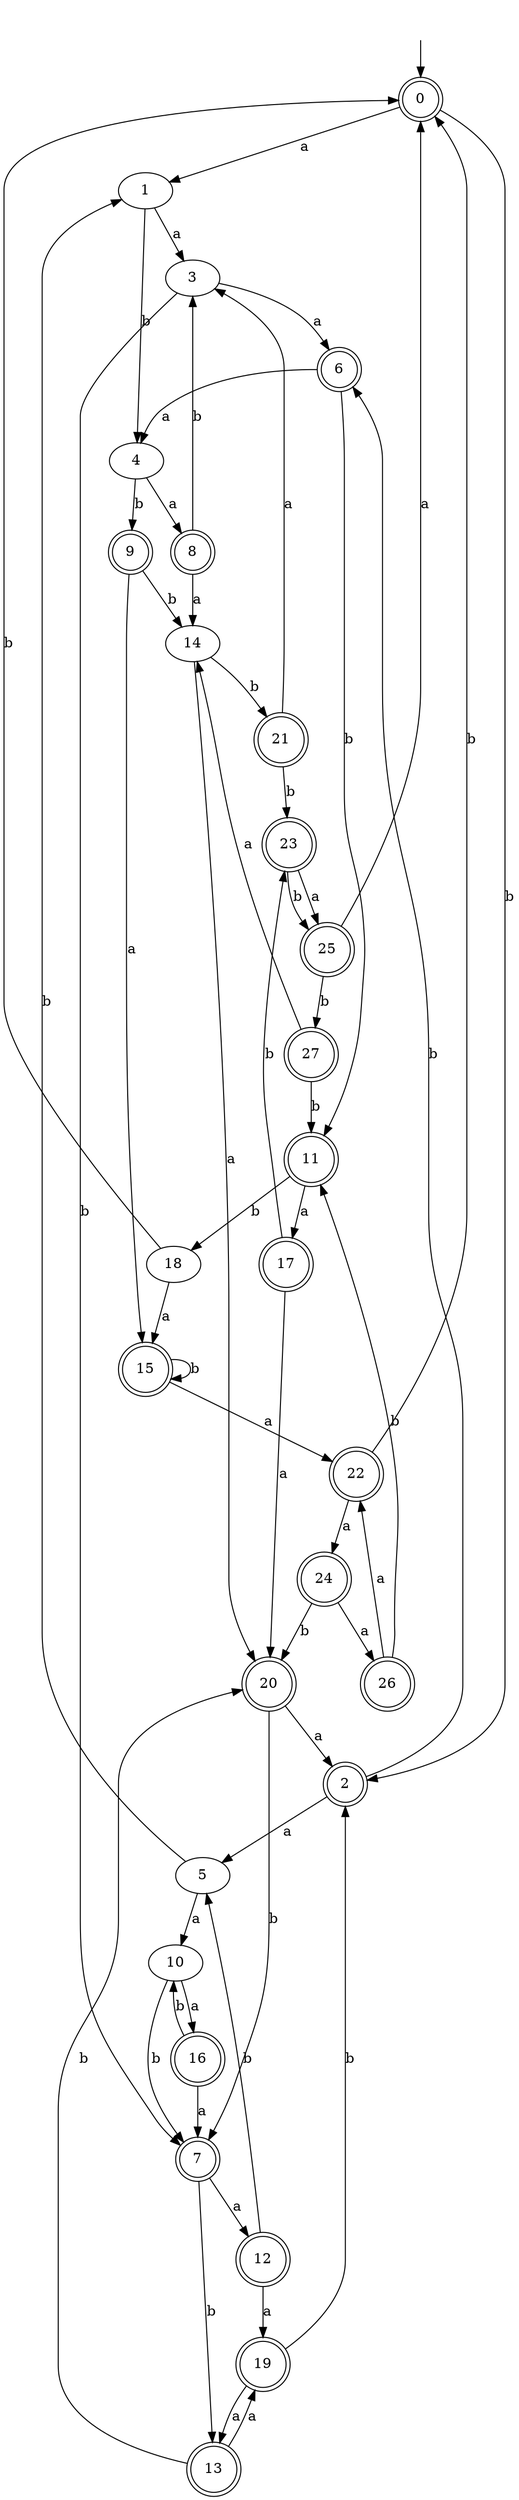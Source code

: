 digraph RandomDFA {
  __start0 [label="", shape=none];
  __start0 -> 0 [label=""];
  0 [shape=circle] [shape=doublecircle]
  0 -> 1 [label="a"]
  0 -> 2 [label="b"]
  1
  1 -> 3 [label="a"]
  1 -> 4 [label="b"]
  2 [shape=doublecircle]
  2 -> 5 [label="a"]
  2 -> 6 [label="b"]
  3
  3 -> 6 [label="a"]
  3 -> 7 [label="b"]
  4
  4 -> 8 [label="a"]
  4 -> 9 [label="b"]
  5
  5 -> 10 [label="a"]
  5 -> 1 [label="b"]
  6 [shape=doublecircle]
  6 -> 4 [label="a"]
  6 -> 11 [label="b"]
  7 [shape=doublecircle]
  7 -> 12 [label="a"]
  7 -> 13 [label="b"]
  8 [shape=doublecircle]
  8 -> 14 [label="a"]
  8 -> 3 [label="b"]
  9 [shape=doublecircle]
  9 -> 15 [label="a"]
  9 -> 14 [label="b"]
  10
  10 -> 16 [label="a"]
  10 -> 7 [label="b"]
  11 [shape=doublecircle]
  11 -> 17 [label="a"]
  11 -> 18 [label="b"]
  12 [shape=doublecircle]
  12 -> 19 [label="a"]
  12 -> 5 [label="b"]
  13 [shape=doublecircle]
  13 -> 19 [label="a"]
  13 -> 20 [label="b"]
  14
  14 -> 20 [label="a"]
  14 -> 21 [label="b"]
  15 [shape=doublecircle]
  15 -> 22 [label="a"]
  15 -> 15 [label="b"]
  16 [shape=doublecircle]
  16 -> 7 [label="a"]
  16 -> 10 [label="b"]
  17 [shape=doublecircle]
  17 -> 20 [label="a"]
  17 -> 23 [label="b"]
  18
  18 -> 15 [label="a"]
  18 -> 0 [label="b"]
  19 [shape=doublecircle]
  19 -> 13 [label="a"]
  19 -> 2 [label="b"]
  20 [shape=doublecircle]
  20 -> 2 [label="a"]
  20 -> 7 [label="b"]
  21 [shape=doublecircle]
  21 -> 3 [label="a"]
  21 -> 23 [label="b"]
  22 [shape=doublecircle]
  22 -> 24 [label="a"]
  22 -> 0 [label="b"]
  23 [shape=doublecircle]
  23 -> 25 [label="a"]
  23 -> 25 [label="b"]
  24 [shape=doublecircle]
  24 -> 26 [label="a"]
  24 -> 20 [label="b"]
  25 [shape=doublecircle]
  25 -> 0 [label="a"]
  25 -> 27 [label="b"]
  26 [shape=doublecircle]
  26 -> 22 [label="a"]
  26 -> 11 [label="b"]
  27 [shape=doublecircle]
  27 -> 14 [label="a"]
  27 -> 11 [label="b"]
}
